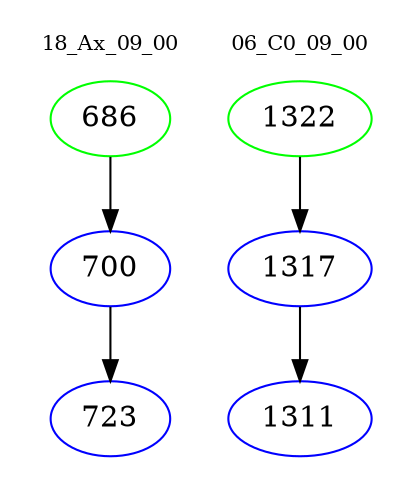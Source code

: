 digraph{
subgraph cluster_0 {
color = white
label = "18_Ax_09_00";
fontsize=10;
T0_686 [label="686", color="green"]
T0_686 -> T0_700 [color="black"]
T0_700 [label="700", color="blue"]
T0_700 -> T0_723 [color="black"]
T0_723 [label="723", color="blue"]
}
subgraph cluster_1 {
color = white
label = "06_C0_09_00";
fontsize=10;
T1_1322 [label="1322", color="green"]
T1_1322 -> T1_1317 [color="black"]
T1_1317 [label="1317", color="blue"]
T1_1317 -> T1_1311 [color="black"]
T1_1311 [label="1311", color="blue"]
}
}
